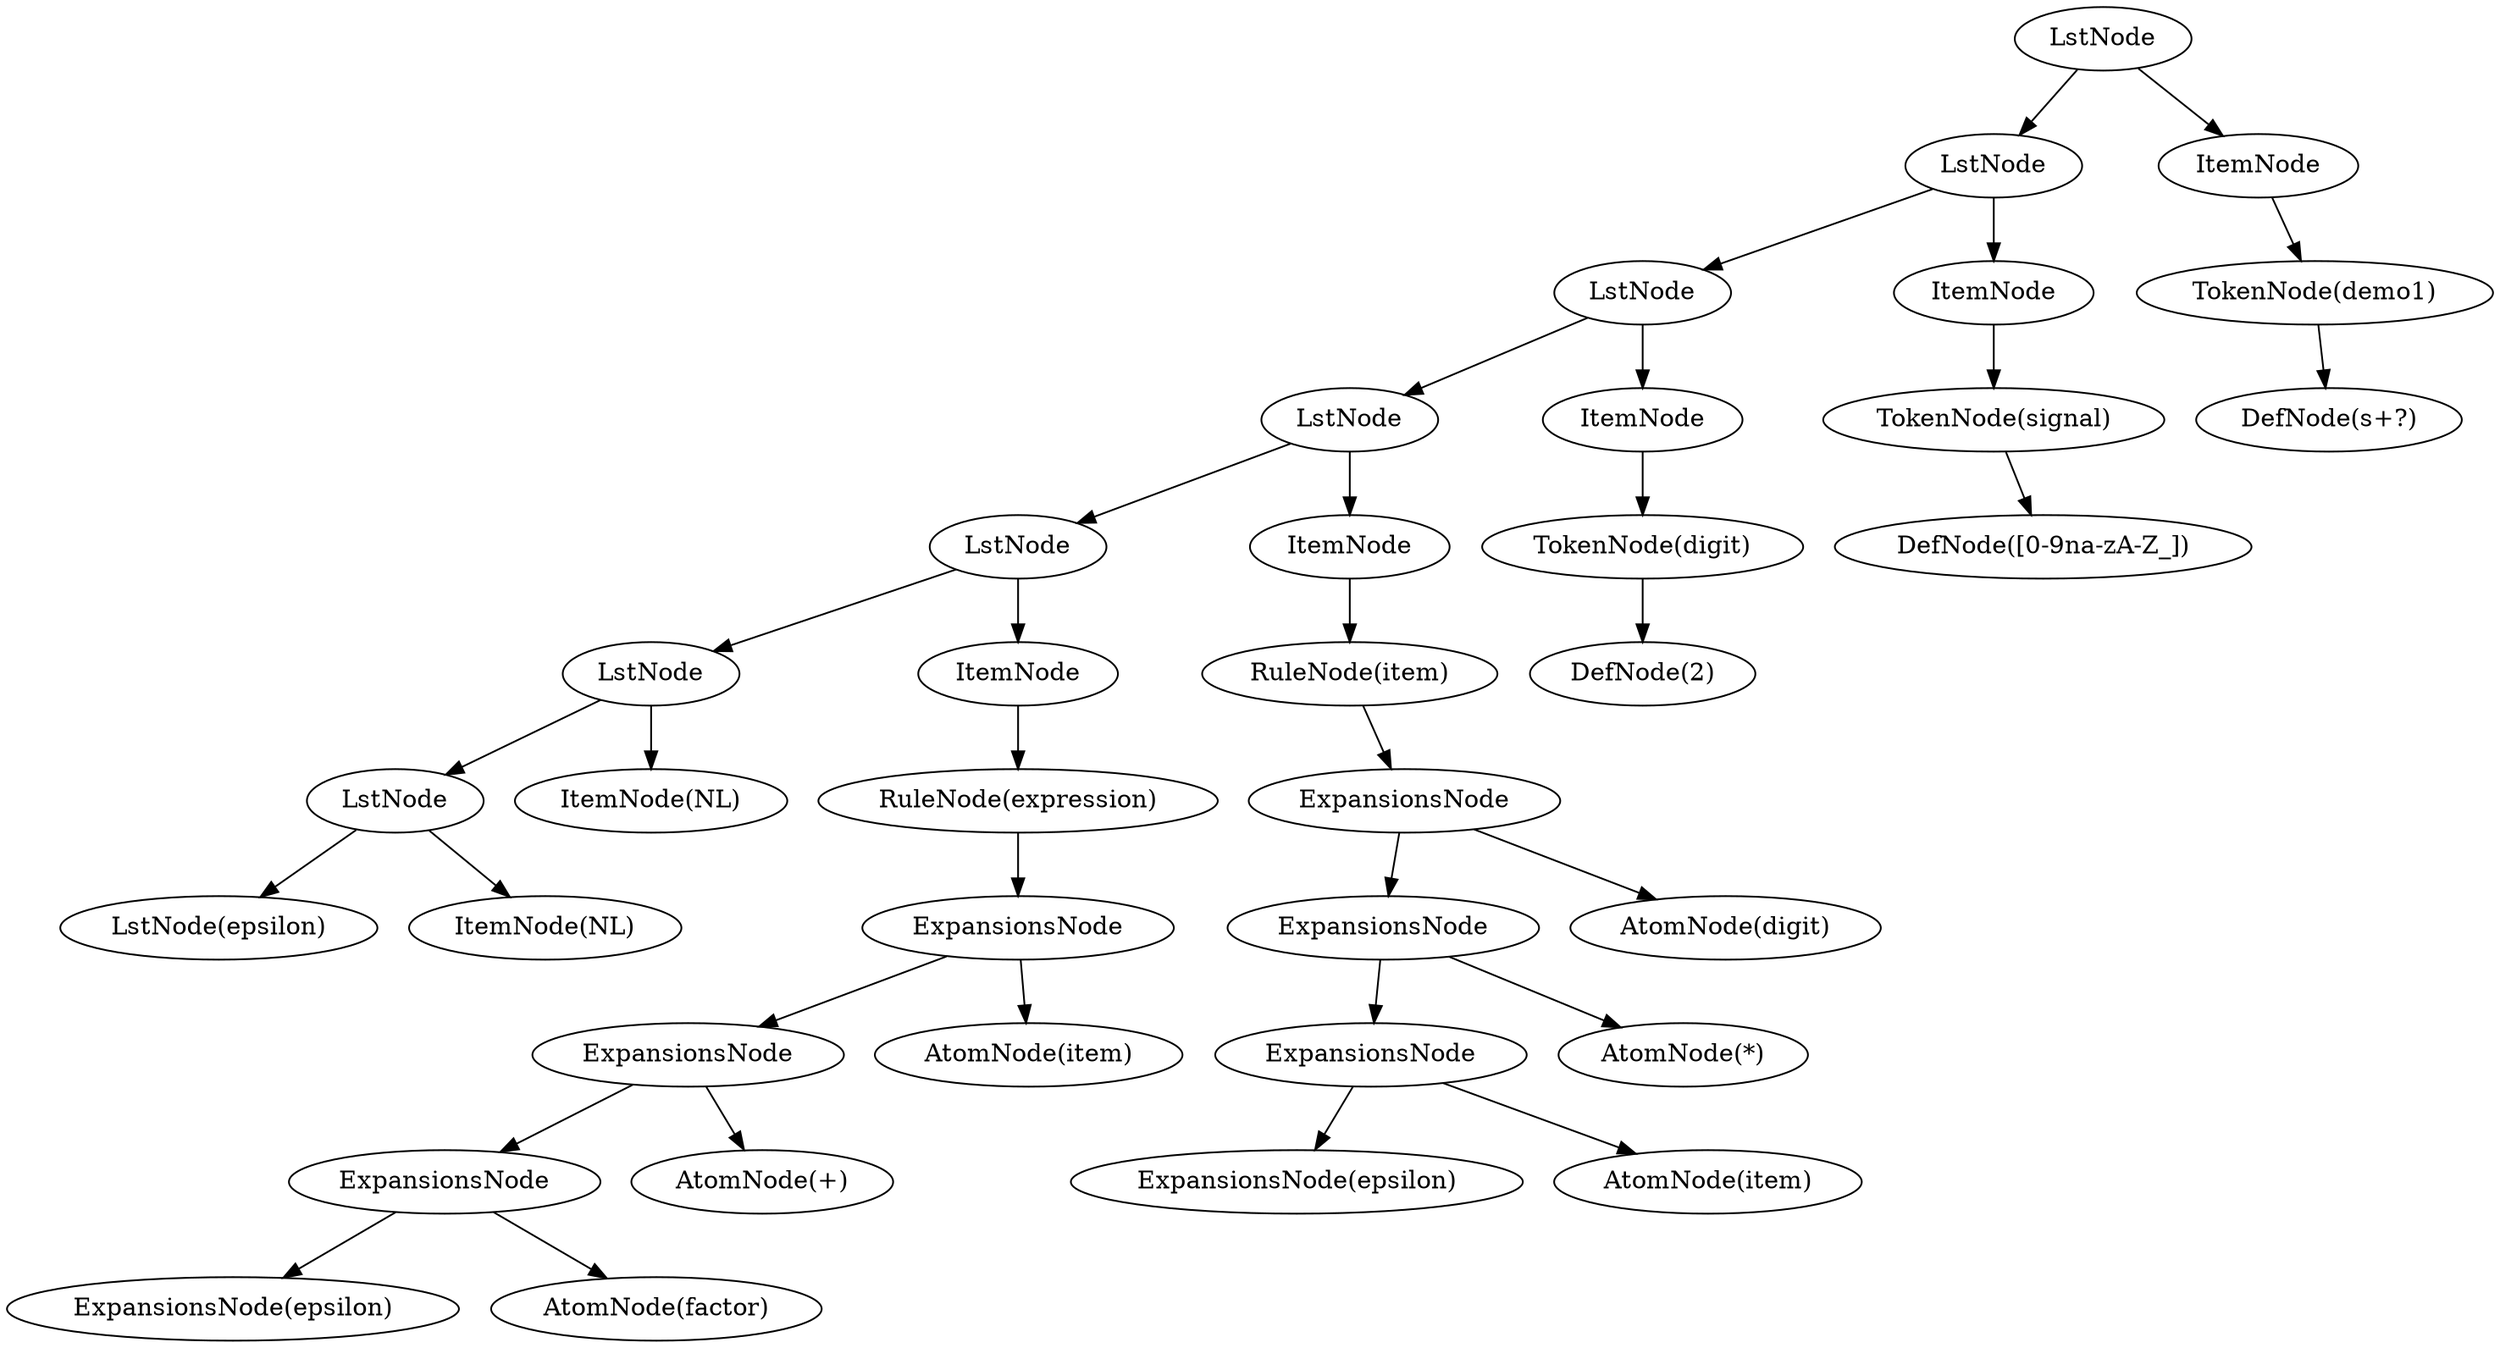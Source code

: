 digraph syntaxTree {
aA01[label="LstNode"];
bB12[label="LstNode"];
cC23[label="LstNode"];
dD34[label="LstNode"];
eE45[label="LstNode"];
fF56[label="LstNode"];
gG67[label="LstNode"];
hH78[label="LstNode(epsilon)"];
iI89[label="ItemNode(NL)"];
jJ90[label="ItemNode(NL)"];
kK01[label="ItemNode"];
lL12[label="RuleNode(expression)"];
mM23[label="ExpansionsNode"];
nN34[label="ExpansionsNode"];
oO45[label="ExpansionsNode"];
pP56[label="ExpansionsNode(epsilon)"];
qQ67[label="AtomNode(factor)"];
rR78[label="AtomNode(+)"];
sS89[label="AtomNode(item)"];
tT90[label="ItemNode"];
uU01[label="RuleNode(item)"];
vV12[label="ExpansionsNode"];
wW23[label="ExpansionsNode"];
xX34[label="ExpansionsNode"];
yY45[label="ExpansionsNode(epsilon)"];
zZ56[label="AtomNode(item)"];
aA67[label="AtomNode(*)"];
bB78[label="AtomNode(digit)"];
cC89[label="ItemNode"];
dD90[label="TokenNode(digit)"];
eE01[label="DefNode(2)"];
fF12[label="ItemNode"];
gG23[label="TokenNode(signal)"];
hH34[label="DefNode([0-9na-zA-Z_])"];
iI45[label="ItemNode"];
jJ56[label="TokenNode(demo1)"];
kK67[label="DefNode(\s+?)"];
gG67->hH78
gG67->iI89
fF56->gG67
fF56->jJ90
eE45->fF56
oO45->pP56
oO45->qQ67
nN34->oO45
nN34->rR78
mM23->nN34
mM23->sS89
lL12->mM23
kK01->lL12
eE45->kK01
dD34->eE45
xX34->yY45
xX34->zZ56
wW23->xX34
wW23->aA67
vV12->wW23
vV12->bB78
uU01->vV12
tT90->uU01
dD34->tT90
cC23->dD34
dD90->eE01
cC89->dD90
cC23->cC89
bB12->cC23
gG23->hH34
fF12->gG23
bB12->fF12
aA01->bB12
jJ56->kK67
iI45->jJ56
aA01->iI45
}
